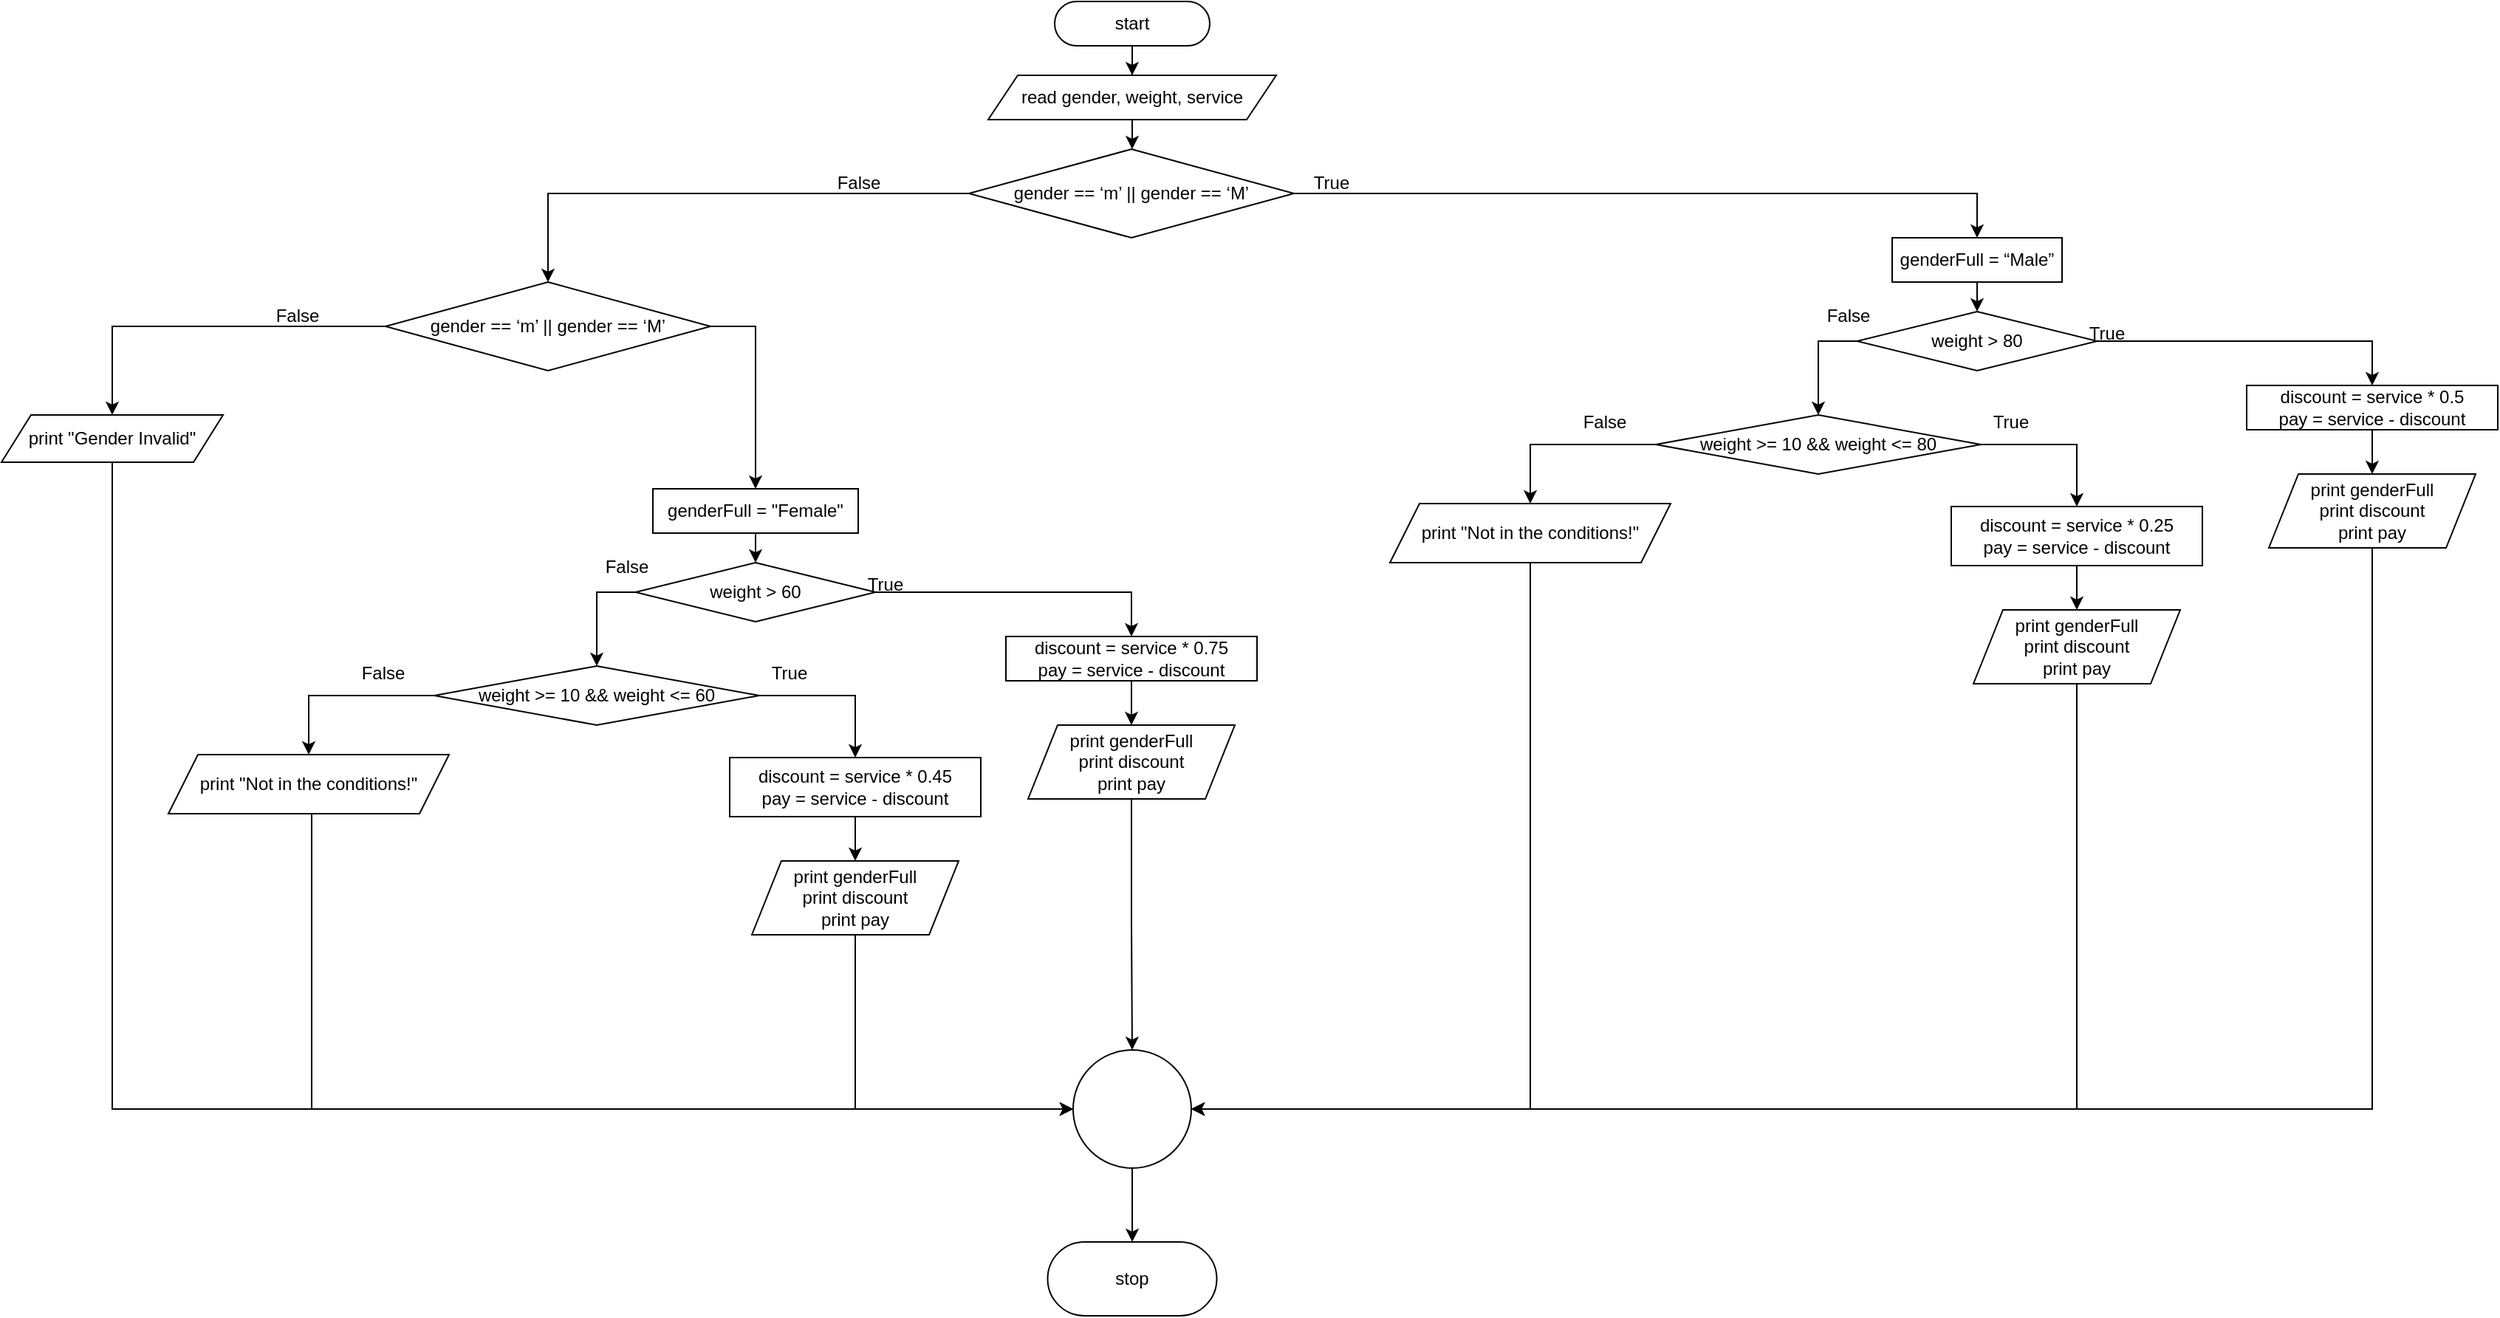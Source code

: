 <mxfile version="24.7.7">
  <diagram name="Page-1" id="Hxns_7gkZgdg9_ZOqBV6">
    <mxGraphModel dx="4037" dy="1733" grid="1" gridSize="10" guides="1" tooltips="1" connect="1" arrows="1" fold="1" page="1" pageScale="1" pageWidth="850" pageHeight="1100" math="0" shadow="0">
      <root>
        <mxCell id="0" />
        <mxCell id="1" parent="0" />
        <mxCell id="Hf9QFcg-wr3_wpWXp86J-3" value="" style="edgeStyle=orthogonalEdgeStyle;rounded=0;orthogonalLoop=1;jettySize=auto;html=1;" edge="1" parent="1" source="Hf9QFcg-wr3_wpWXp86J-1" target="Hf9QFcg-wr3_wpWXp86J-2">
          <mxGeometry relative="1" as="geometry" />
        </mxCell>
        <mxCell id="Hf9QFcg-wr3_wpWXp86J-1" value="start" style="rounded=1;whiteSpace=wrap;html=1;arcSize=50;" vertex="1" parent="1">
          <mxGeometry x="373" y="30" width="105" height="30" as="geometry" />
        </mxCell>
        <mxCell id="Hf9QFcg-wr3_wpWXp86J-6" value="" style="edgeStyle=orthogonalEdgeStyle;rounded=0;orthogonalLoop=1;jettySize=auto;html=1;" edge="1" parent="1" source="Hf9QFcg-wr3_wpWXp86J-2" target="Hf9QFcg-wr3_wpWXp86J-5">
          <mxGeometry relative="1" as="geometry" />
        </mxCell>
        <mxCell id="Hf9QFcg-wr3_wpWXp86J-2" value="read gender, weight, service" style="shape=parallelogram;perimeter=parallelogramPerimeter;whiteSpace=wrap;html=1;fixedSize=1;" vertex="1" parent="1">
          <mxGeometry x="328" y="80" width="195" height="30" as="geometry" />
        </mxCell>
        <mxCell id="Hf9QFcg-wr3_wpWXp86J-64" style="edgeStyle=orthogonalEdgeStyle;rounded=0;orthogonalLoop=1;jettySize=auto;html=1;exitX=0;exitY=0.5;exitDx=0;exitDy=0;entryX=0.5;entryY=0;entryDx=0;entryDy=0;" edge="1" parent="1" source="Hf9QFcg-wr3_wpWXp86J-5" target="Hf9QFcg-wr3_wpWXp86J-61">
          <mxGeometry relative="1" as="geometry" />
        </mxCell>
        <mxCell id="Hf9QFcg-wr3_wpWXp86J-5" value="gender == ‘m’ || gender == ‘M’" style="rhombus;whiteSpace=wrap;html=1;" vertex="1" parent="1">
          <mxGeometry x="315" y="130" width="220" height="60" as="geometry" />
        </mxCell>
        <mxCell id="Hf9QFcg-wr3_wpWXp86J-14" value="" style="edgeStyle=orthogonalEdgeStyle;rounded=0;orthogonalLoop=1;jettySize=auto;html=1;" edge="1" parent="1" source="Hf9QFcg-wr3_wpWXp86J-7" target="Hf9QFcg-wr3_wpWXp86J-13">
          <mxGeometry relative="1" as="geometry" />
        </mxCell>
        <mxCell id="Hf9QFcg-wr3_wpWXp86J-7" value="genderFull = “Male”" style="rounded=0;whiteSpace=wrap;html=1;" vertex="1" parent="1">
          <mxGeometry x="940" y="190" width="115" height="30" as="geometry" />
        </mxCell>
        <mxCell id="Hf9QFcg-wr3_wpWXp86J-11" style="edgeStyle=orthogonalEdgeStyle;rounded=0;orthogonalLoop=1;jettySize=auto;html=1;entryX=0.5;entryY=0;entryDx=0;entryDy=0;" edge="1" parent="1" source="Hf9QFcg-wr3_wpWXp86J-5" target="Hf9QFcg-wr3_wpWXp86J-7">
          <mxGeometry relative="1" as="geometry" />
        </mxCell>
        <mxCell id="Hf9QFcg-wr3_wpWXp86J-17" value="" style="edgeStyle=orthogonalEdgeStyle;rounded=0;orthogonalLoop=1;jettySize=auto;html=1;" edge="1" parent="1" source="Hf9QFcg-wr3_wpWXp86J-13" target="Hf9QFcg-wr3_wpWXp86J-16">
          <mxGeometry relative="1" as="geometry" />
        </mxCell>
        <mxCell id="Hf9QFcg-wr3_wpWXp86J-24" style="edgeStyle=orthogonalEdgeStyle;rounded=0;orthogonalLoop=1;jettySize=auto;html=1;entryX=0.5;entryY=0;entryDx=0;entryDy=0;exitX=0;exitY=0.5;exitDx=0;exitDy=0;" edge="1" parent="1" source="Hf9QFcg-wr3_wpWXp86J-13" target="Hf9QFcg-wr3_wpWXp86J-23">
          <mxGeometry relative="1" as="geometry">
            <mxPoint x="890" y="300" as="targetPoint" />
            <mxPoint x="910" y="260" as="sourcePoint" />
          </mxGeometry>
        </mxCell>
        <mxCell id="Hf9QFcg-wr3_wpWXp86J-13" value="weight &amp;gt; 80" style="rhombus;whiteSpace=wrap;html=1;" vertex="1" parent="1">
          <mxGeometry x="916.25" y="240" width="162.5" height="40" as="geometry" />
        </mxCell>
        <mxCell id="Hf9QFcg-wr3_wpWXp86J-15" value="True" style="text;html=1;align=center;verticalAlign=middle;resizable=0;points=[];autosize=1;strokeColor=none;fillColor=none;" vertex="1" parent="1">
          <mxGeometry x="535" y="138" width="50" height="30" as="geometry" />
        </mxCell>
        <mxCell id="Hf9QFcg-wr3_wpWXp86J-20" style="edgeStyle=orthogonalEdgeStyle;rounded=0;orthogonalLoop=1;jettySize=auto;html=1;entryX=0.5;entryY=0;entryDx=0;entryDy=0;" edge="1" parent="1" source="Hf9QFcg-wr3_wpWXp86J-16" target="Hf9QFcg-wr3_wpWXp86J-19">
          <mxGeometry relative="1" as="geometry" />
        </mxCell>
        <mxCell id="Hf9QFcg-wr3_wpWXp86J-16" value="&lt;div&gt;discount = service * 0.5&lt;/div&gt;&lt;div&gt;&lt;span style=&quot;background-color: initial;&quot;&gt;pay = service - discount&lt;/span&gt;&lt;/div&gt;" style="rounded=0;whiteSpace=wrap;html=1;" vertex="1" parent="1">
          <mxGeometry x="1180" y="290" width="170" height="30" as="geometry" />
        </mxCell>
        <mxCell id="Hf9QFcg-wr3_wpWXp86J-18" value="True" style="text;html=1;align=center;verticalAlign=middle;resizable=0;points=[];autosize=1;strokeColor=none;fillColor=none;" vertex="1" parent="1">
          <mxGeometry x="1060" y="240" width="50" height="30" as="geometry" />
        </mxCell>
        <mxCell id="Hf9QFcg-wr3_wpWXp86J-101" style="edgeStyle=orthogonalEdgeStyle;rounded=0;orthogonalLoop=1;jettySize=auto;html=1;entryX=1;entryY=0.5;entryDx=0;entryDy=0;" edge="1" parent="1" source="Hf9QFcg-wr3_wpWXp86J-19" target="Hf9QFcg-wr3_wpWXp86J-91">
          <mxGeometry relative="1" as="geometry">
            <Array as="points">
              <mxPoint x="1265" y="780" />
            </Array>
          </mxGeometry>
        </mxCell>
        <mxCell id="Hf9QFcg-wr3_wpWXp86J-19" value="&lt;div&gt;&lt;span style=&quot;background-color: initial;&quot;&gt;print genderFull&lt;/span&gt;&lt;br&gt;&lt;/div&gt;&lt;div&gt;&lt;span style=&quot;white-space: normal;&quot;&gt;print discount&lt;/span&gt;&lt;/div&gt;&lt;div&gt;&lt;span style=&quot;background-color: initial;&quot;&gt;print pay&lt;/span&gt;&lt;/div&gt;" style="shape=parallelogram;perimeter=parallelogramPerimeter;whiteSpace=wrap;html=1;fixedSize=1;" vertex="1" parent="1">
          <mxGeometry x="1195" y="350" width="140" height="50" as="geometry" />
        </mxCell>
        <mxCell id="Hf9QFcg-wr3_wpWXp86J-37" style="edgeStyle=orthogonalEdgeStyle;rounded=0;orthogonalLoop=1;jettySize=auto;html=1;exitX=0;exitY=0.5;exitDx=0;exitDy=0;" edge="1" parent="1" source="Hf9QFcg-wr3_wpWXp86J-23" target="Hf9QFcg-wr3_wpWXp86J-36">
          <mxGeometry relative="1" as="geometry" />
        </mxCell>
        <mxCell id="Hf9QFcg-wr3_wpWXp86J-38" style="edgeStyle=orthogonalEdgeStyle;rounded=0;orthogonalLoop=1;jettySize=auto;html=1;entryX=0.5;entryY=0;entryDx=0;entryDy=0;exitX=1;exitY=0.5;exitDx=0;exitDy=0;" edge="1" parent="1" source="Hf9QFcg-wr3_wpWXp86J-23" target="Hf9QFcg-wr3_wpWXp86J-25">
          <mxGeometry relative="1" as="geometry">
            <Array as="points">
              <mxPoint x="1065" y="330" />
            </Array>
          </mxGeometry>
        </mxCell>
        <mxCell id="Hf9QFcg-wr3_wpWXp86J-23" value="weight &amp;gt;= 10 &amp;amp;&amp;amp; weight &amp;lt;= 80" style="rhombus;whiteSpace=wrap;html=1;" vertex="1" parent="1">
          <mxGeometry x="780" y="310" width="220" height="40" as="geometry" />
        </mxCell>
        <mxCell id="Hf9QFcg-wr3_wpWXp86J-29" value="" style="edgeStyle=orthogonalEdgeStyle;rounded=0;orthogonalLoop=1;jettySize=auto;html=1;" edge="1" parent="1" source="Hf9QFcg-wr3_wpWXp86J-25" target="Hf9QFcg-wr3_wpWXp86J-26">
          <mxGeometry relative="1" as="geometry" />
        </mxCell>
        <mxCell id="Hf9QFcg-wr3_wpWXp86J-25" value="&lt;div&gt;discount = service * 0.25&lt;/div&gt;&lt;div&gt;&lt;span style=&quot;white-space: normal;&quot;&gt;pay = service - discount&lt;/span&gt;&lt;/div&gt;" style="rounded=0;whiteSpace=wrap;html=1;" vertex="1" parent="1">
          <mxGeometry x="980" y="372" width="170" height="40" as="geometry" />
        </mxCell>
        <mxCell id="Hf9QFcg-wr3_wpWXp86J-100" style="edgeStyle=orthogonalEdgeStyle;rounded=0;orthogonalLoop=1;jettySize=auto;html=1;entryX=1;entryY=0.5;entryDx=0;entryDy=0;" edge="1" parent="1" source="Hf9QFcg-wr3_wpWXp86J-26" target="Hf9QFcg-wr3_wpWXp86J-91">
          <mxGeometry relative="1" as="geometry">
            <Array as="points">
              <mxPoint x="1065" y="780" />
            </Array>
          </mxGeometry>
        </mxCell>
        <mxCell id="Hf9QFcg-wr3_wpWXp86J-26" value="&lt;div&gt;&lt;span style=&quot;background-color: initial;&quot;&gt;print genderFull&lt;/span&gt;&lt;/div&gt;&lt;div&gt;print discount&lt;/div&gt;&lt;div&gt;&lt;span style=&quot;background-color: initial;&quot;&gt;print pay&lt;/span&gt;&lt;/div&gt;" style="shape=parallelogram;perimeter=parallelogramPerimeter;whiteSpace=wrap;html=1;fixedSize=1;" vertex="1" parent="1">
          <mxGeometry x="995" y="442" width="140" height="50" as="geometry" />
        </mxCell>
        <mxCell id="Hf9QFcg-wr3_wpWXp86J-30" value="False" style="text;html=1;align=center;verticalAlign=middle;resizable=0;points=[];autosize=1;strokeColor=none;fillColor=none;" vertex="1" parent="1">
          <mxGeometry x="885" y="228" width="50" height="30" as="geometry" />
        </mxCell>
        <mxCell id="Hf9QFcg-wr3_wpWXp86J-31" value="True" style="text;html=1;align=center;verticalAlign=middle;resizable=0;points=[];autosize=1;strokeColor=none;fillColor=none;" vertex="1" parent="1">
          <mxGeometry x="995" y="300" width="50" height="30" as="geometry" />
        </mxCell>
        <mxCell id="Hf9QFcg-wr3_wpWXp86J-99" style="edgeStyle=orthogonalEdgeStyle;rounded=0;orthogonalLoop=1;jettySize=auto;html=1;entryX=1;entryY=0.5;entryDx=0;entryDy=0;" edge="1" parent="1" source="Hf9QFcg-wr3_wpWXp86J-36" target="Hf9QFcg-wr3_wpWXp86J-91">
          <mxGeometry relative="1" as="geometry">
            <Array as="points">
              <mxPoint x="695" y="780" />
            </Array>
          </mxGeometry>
        </mxCell>
        <mxCell id="Hf9QFcg-wr3_wpWXp86J-36" value="print &quot;Not in the conditions!&quot;" style="shape=parallelogram;perimeter=parallelogramPerimeter;whiteSpace=wrap;html=1;fixedSize=1;" vertex="1" parent="1">
          <mxGeometry x="600" y="370" width="190" height="40" as="geometry" />
        </mxCell>
        <mxCell id="Hf9QFcg-wr3_wpWXp86J-39" value="False" style="text;html=1;align=center;verticalAlign=middle;resizable=0;points=[];autosize=1;strokeColor=none;fillColor=none;" vertex="1" parent="1">
          <mxGeometry x="720" y="300" width="50" height="30" as="geometry" />
        </mxCell>
        <mxCell id="Hf9QFcg-wr3_wpWXp86J-60" value="False" style="text;html=1;align=center;verticalAlign=middle;resizable=0;points=[];autosize=1;strokeColor=none;fillColor=none;" vertex="1" parent="1">
          <mxGeometry x="215" y="138" width="50" height="30" as="geometry" />
        </mxCell>
        <mxCell id="Hf9QFcg-wr3_wpWXp86J-88" style="edgeStyle=orthogonalEdgeStyle;rounded=0;orthogonalLoop=1;jettySize=auto;html=1;exitX=1;exitY=0.5;exitDx=0;exitDy=0;" edge="1" parent="1" source="Hf9QFcg-wr3_wpWXp86J-61" target="Hf9QFcg-wr3_wpWXp86J-70">
          <mxGeometry relative="1" as="geometry" />
        </mxCell>
        <mxCell id="Hf9QFcg-wr3_wpWXp86J-90" style="edgeStyle=orthogonalEdgeStyle;rounded=0;orthogonalLoop=1;jettySize=auto;html=1;" edge="1" parent="1" source="Hf9QFcg-wr3_wpWXp86J-61" target="Hf9QFcg-wr3_wpWXp86J-89">
          <mxGeometry relative="1" as="geometry" />
        </mxCell>
        <mxCell id="Hf9QFcg-wr3_wpWXp86J-61" value="gender == ‘m’ || gender == ‘M’" style="rhombus;whiteSpace=wrap;html=1;" vertex="1" parent="1">
          <mxGeometry x="-80" y="220" width="220" height="60" as="geometry" />
        </mxCell>
        <mxCell id="Hf9QFcg-wr3_wpWXp86J-68" value="False" style="text;html=1;align=center;verticalAlign=middle;resizable=0;points=[];autosize=1;strokeColor=none;fillColor=none;" vertex="1" parent="1">
          <mxGeometry x="-165" y="228" width="50" height="30" as="geometry" />
        </mxCell>
        <mxCell id="Hf9QFcg-wr3_wpWXp86J-69" value="" style="edgeStyle=orthogonalEdgeStyle;rounded=0;orthogonalLoop=1;jettySize=auto;html=1;" edge="1" parent="1" source="Hf9QFcg-wr3_wpWXp86J-70" target="Hf9QFcg-wr3_wpWXp86J-73">
          <mxGeometry relative="1" as="geometry" />
        </mxCell>
        <mxCell id="Hf9QFcg-wr3_wpWXp86J-70" value="genderFull = &quot;Female&quot;" style="rounded=0;whiteSpace=wrap;html=1;" vertex="1" parent="1">
          <mxGeometry x="101" y="360" width="139" height="30" as="geometry" />
        </mxCell>
        <mxCell id="Hf9QFcg-wr3_wpWXp86J-71" value="" style="edgeStyle=orthogonalEdgeStyle;rounded=0;orthogonalLoop=1;jettySize=auto;html=1;" edge="1" parent="1" source="Hf9QFcg-wr3_wpWXp86J-73" target="Hf9QFcg-wr3_wpWXp86J-75">
          <mxGeometry relative="1" as="geometry" />
        </mxCell>
        <mxCell id="Hf9QFcg-wr3_wpWXp86J-72" style="edgeStyle=orthogonalEdgeStyle;rounded=0;orthogonalLoop=1;jettySize=auto;html=1;entryX=0.5;entryY=0;entryDx=0;entryDy=0;exitX=0;exitY=0.5;exitDx=0;exitDy=0;" edge="1" parent="1" source="Hf9QFcg-wr3_wpWXp86J-73" target="Hf9QFcg-wr3_wpWXp86J-80">
          <mxGeometry relative="1" as="geometry">
            <mxPoint x="63" y="470" as="targetPoint" />
            <mxPoint x="83" y="430" as="sourcePoint" />
          </mxGeometry>
        </mxCell>
        <mxCell id="Hf9QFcg-wr3_wpWXp86J-73" value="weight &amp;gt; 60" style="rhombus;whiteSpace=wrap;html=1;" vertex="1" parent="1">
          <mxGeometry x="89.25" y="410" width="162.5" height="40" as="geometry" />
        </mxCell>
        <mxCell id="Hf9QFcg-wr3_wpWXp86J-74" style="edgeStyle=orthogonalEdgeStyle;rounded=0;orthogonalLoop=1;jettySize=auto;html=1;entryX=0.5;entryY=0;entryDx=0;entryDy=0;" edge="1" parent="1" source="Hf9QFcg-wr3_wpWXp86J-75" target="Hf9QFcg-wr3_wpWXp86J-77">
          <mxGeometry relative="1" as="geometry" />
        </mxCell>
        <mxCell id="Hf9QFcg-wr3_wpWXp86J-75" value="&lt;div&gt;discount = service * 0.75&lt;/div&gt;&lt;div&gt;&lt;span style=&quot;background-color: initial;&quot;&gt;pay = service - discount&lt;/span&gt;&lt;/div&gt;" style="rounded=0;whiteSpace=wrap;html=1;" vertex="1" parent="1">
          <mxGeometry x="340" y="460" width="170" height="30" as="geometry" />
        </mxCell>
        <mxCell id="Hf9QFcg-wr3_wpWXp86J-76" value="True" style="text;html=1;align=center;verticalAlign=middle;resizable=0;points=[];autosize=1;strokeColor=none;fillColor=none;" vertex="1" parent="1">
          <mxGeometry x="233" y="410" width="50" height="30" as="geometry" />
        </mxCell>
        <mxCell id="Hf9QFcg-wr3_wpWXp86J-98" style="edgeStyle=orthogonalEdgeStyle;rounded=0;orthogonalLoop=1;jettySize=auto;html=1;" edge="1" parent="1" source="Hf9QFcg-wr3_wpWXp86J-77" target="Hf9QFcg-wr3_wpWXp86J-91">
          <mxGeometry relative="1" as="geometry" />
        </mxCell>
        <mxCell id="Hf9QFcg-wr3_wpWXp86J-77" value="&lt;div&gt;&lt;span style=&quot;background-color: initial;&quot;&gt;print genderFull&lt;/span&gt;&lt;br&gt;&lt;/div&gt;&lt;div&gt;&lt;span style=&quot;white-space: normal;&quot;&gt;print discount&lt;/span&gt;&lt;/div&gt;&lt;div&gt;&lt;span style=&quot;background-color: initial;&quot;&gt;print pay&lt;/span&gt;&lt;/div&gt;" style="shape=parallelogram;perimeter=parallelogramPerimeter;whiteSpace=wrap;html=1;fixedSize=1;" vertex="1" parent="1">
          <mxGeometry x="355" y="520" width="140" height="50" as="geometry" />
        </mxCell>
        <mxCell id="Hf9QFcg-wr3_wpWXp86J-78" style="edgeStyle=orthogonalEdgeStyle;rounded=0;orthogonalLoop=1;jettySize=auto;html=1;exitX=0;exitY=0.5;exitDx=0;exitDy=0;" edge="1" parent="1" source="Hf9QFcg-wr3_wpWXp86J-80" target="Hf9QFcg-wr3_wpWXp86J-86">
          <mxGeometry relative="1" as="geometry" />
        </mxCell>
        <mxCell id="Hf9QFcg-wr3_wpWXp86J-79" style="edgeStyle=orthogonalEdgeStyle;rounded=0;orthogonalLoop=1;jettySize=auto;html=1;entryX=0.5;entryY=0;entryDx=0;entryDy=0;exitX=1;exitY=0.5;exitDx=0;exitDy=0;" edge="1" parent="1" source="Hf9QFcg-wr3_wpWXp86J-80" target="Hf9QFcg-wr3_wpWXp86J-82">
          <mxGeometry relative="1" as="geometry">
            <Array as="points">
              <mxPoint x="238" y="500" />
            </Array>
          </mxGeometry>
        </mxCell>
        <mxCell id="Hf9QFcg-wr3_wpWXp86J-80" value="weight &amp;gt;= 10 &amp;amp;&amp;amp; weight &amp;lt;= 60" style="rhombus;whiteSpace=wrap;html=1;" vertex="1" parent="1">
          <mxGeometry x="-47" y="480" width="220" height="40" as="geometry" />
        </mxCell>
        <mxCell id="Hf9QFcg-wr3_wpWXp86J-81" value="" style="edgeStyle=orthogonalEdgeStyle;rounded=0;orthogonalLoop=1;jettySize=auto;html=1;" edge="1" parent="1" source="Hf9QFcg-wr3_wpWXp86J-82" target="Hf9QFcg-wr3_wpWXp86J-83">
          <mxGeometry relative="1" as="geometry" />
        </mxCell>
        <mxCell id="Hf9QFcg-wr3_wpWXp86J-82" value="&lt;div&gt;discount = service * 0.45&lt;/div&gt;&lt;div&gt;&lt;span style=&quot;white-space: normal;&quot;&gt;pay = service - discount&lt;/span&gt;&lt;/div&gt;" style="rounded=0;whiteSpace=wrap;html=1;" vertex="1" parent="1">
          <mxGeometry x="153" y="542" width="170" height="40" as="geometry" />
        </mxCell>
        <mxCell id="Hf9QFcg-wr3_wpWXp86J-97" style="edgeStyle=orthogonalEdgeStyle;rounded=0;orthogonalLoop=1;jettySize=auto;html=1;entryX=0;entryY=0.5;entryDx=0;entryDy=0;" edge="1" parent="1" source="Hf9QFcg-wr3_wpWXp86J-83" target="Hf9QFcg-wr3_wpWXp86J-91">
          <mxGeometry relative="1" as="geometry">
            <Array as="points">
              <mxPoint x="238" y="780" />
            </Array>
          </mxGeometry>
        </mxCell>
        <mxCell id="Hf9QFcg-wr3_wpWXp86J-83" value="&lt;div&gt;&lt;span style=&quot;background-color: initial;&quot;&gt;print genderFull&lt;/span&gt;&lt;/div&gt;&lt;div&gt;print discount&lt;/div&gt;&lt;div&gt;&lt;span style=&quot;background-color: initial;&quot;&gt;print pay&lt;/span&gt;&lt;/div&gt;" style="shape=parallelogram;perimeter=parallelogramPerimeter;whiteSpace=wrap;html=1;fixedSize=1;" vertex="1" parent="1">
          <mxGeometry x="168" y="612" width="140" height="50" as="geometry" />
        </mxCell>
        <mxCell id="Hf9QFcg-wr3_wpWXp86J-84" value="False" style="text;html=1;align=center;verticalAlign=middle;resizable=0;points=[];autosize=1;strokeColor=none;fillColor=none;" vertex="1" parent="1">
          <mxGeometry x="58" y="398" width="50" height="30" as="geometry" />
        </mxCell>
        <mxCell id="Hf9QFcg-wr3_wpWXp86J-85" value="True" style="text;html=1;align=center;verticalAlign=middle;resizable=0;points=[];autosize=1;strokeColor=none;fillColor=none;" vertex="1" parent="1">
          <mxGeometry x="168" y="470" width="50" height="30" as="geometry" />
        </mxCell>
        <mxCell id="Hf9QFcg-wr3_wpWXp86J-95" style="edgeStyle=orthogonalEdgeStyle;rounded=0;orthogonalLoop=1;jettySize=auto;html=1;entryX=0;entryY=0.5;entryDx=0;entryDy=0;" edge="1" parent="1" source="Hf9QFcg-wr3_wpWXp86J-86" target="Hf9QFcg-wr3_wpWXp86J-91">
          <mxGeometry relative="1" as="geometry">
            <Array as="points">
              <mxPoint x="-130" y="780" />
            </Array>
          </mxGeometry>
        </mxCell>
        <mxCell id="Hf9QFcg-wr3_wpWXp86J-86" value="print &quot;Not in the conditions!&quot;" style="shape=parallelogram;perimeter=parallelogramPerimeter;whiteSpace=wrap;html=1;fixedSize=1;" vertex="1" parent="1">
          <mxGeometry x="-227" y="540" width="190" height="40" as="geometry" />
        </mxCell>
        <mxCell id="Hf9QFcg-wr3_wpWXp86J-87" value="False" style="text;html=1;align=center;verticalAlign=middle;resizable=0;points=[];autosize=1;strokeColor=none;fillColor=none;" vertex="1" parent="1">
          <mxGeometry x="-107" y="470" width="50" height="30" as="geometry" />
        </mxCell>
        <mxCell id="Hf9QFcg-wr3_wpWXp86J-92" style="edgeStyle=orthogonalEdgeStyle;rounded=0;orthogonalLoop=1;jettySize=auto;html=1;entryX=0;entryY=0.5;entryDx=0;entryDy=0;" edge="1" parent="1" source="Hf9QFcg-wr3_wpWXp86J-89" target="Hf9QFcg-wr3_wpWXp86J-91">
          <mxGeometry relative="1" as="geometry">
            <Array as="points">
              <mxPoint x="-265" y="780" />
            </Array>
          </mxGeometry>
        </mxCell>
        <mxCell id="Hf9QFcg-wr3_wpWXp86J-89" value="print &quot;Gender Invalid&quot;" style="shape=parallelogram;perimeter=parallelogramPerimeter;whiteSpace=wrap;html=1;fixedSize=1;" vertex="1" parent="1">
          <mxGeometry x="-340" y="310" width="150" height="32" as="geometry" />
        </mxCell>
        <mxCell id="Hf9QFcg-wr3_wpWXp86J-103" value="" style="edgeStyle=orthogonalEdgeStyle;rounded=0;orthogonalLoop=1;jettySize=auto;html=1;" edge="1" parent="1" source="Hf9QFcg-wr3_wpWXp86J-91" target="Hf9QFcg-wr3_wpWXp86J-102">
          <mxGeometry relative="1" as="geometry" />
        </mxCell>
        <mxCell id="Hf9QFcg-wr3_wpWXp86J-91" value="" style="ellipse;whiteSpace=wrap;html=1;aspect=fixed;" vertex="1" parent="1">
          <mxGeometry x="385.5" y="740" width="80" height="80" as="geometry" />
        </mxCell>
        <mxCell id="Hf9QFcg-wr3_wpWXp86J-102" value="stop" style="rounded=1;whiteSpace=wrap;html=1;arcSize=50;" vertex="1" parent="1">
          <mxGeometry x="368.25" y="870" width="114.5" height="50" as="geometry" />
        </mxCell>
      </root>
    </mxGraphModel>
  </diagram>
</mxfile>
